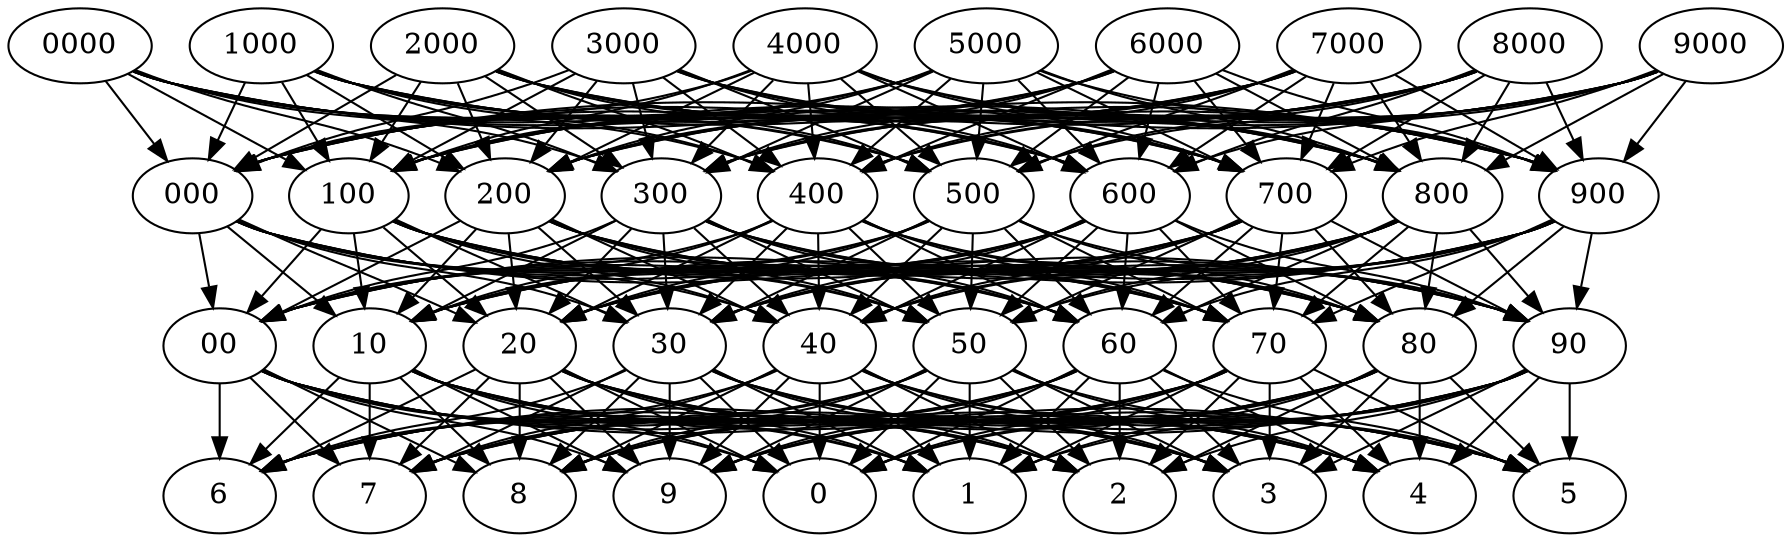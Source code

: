 digraph {
	ordering=in
	0000 -> {000 100 200 300 400 500 600 700 800 900}
	1000 -> {000 100 200 300 400 500 600 700 800 900}
	2000 -> {000 100 200 300 400 500 600 700 800 900}
	3000 -> {000 100 200 300 400 500 600 700 800 900}
	4000 -> {000 100 200 300 400 500 600 700 800 900}
	5000 -> {000 100 200 300 400 500 600 700 800 900}
	6000 -> {000 100 200 300 400 500 600 700 800 900}
	7000 -> {000 100 200 300 400 500 600 700 800 900}
	8000 -> {000 100 200 300 400 500 600 700 800 900}
	9000 -> {000 100 200 300 400 500 600 700 800 900}
	000 -> {00 10 20 30 40 50 60 70 80 90}
	100 -> {00 10 20 30 40 50 60 70 80 90}
	200 -> {00 10 20 30 40 50 60 70 80 90}
	300 -> {00 10 20 30 40 50 60 70 80 90}
	400 -> {00 10 20 30 40 50 60 70 80 90}
	500 -> {00 10 20 30 40 50 60 70 80 90}
	600 -> {00 10 20 30 40 50 60 70 80 90}
	700 -> {00 10 20 30 40 50 60 70 80 90}
	800 -> {00 10 20 30 40 50 60 70 80 90}
	900 -> {00 10 20 30 40 50 60 70 80 90}
	00 -> {0 1 2 3 4 5 6 7 8 9}
	10 -> {0 1 2 3 4 5 6 7 8 9}
	20 -> {0 1 2 3 4 5 6 7 8 9}
	30 -> {0 1 2 3 4 5 6 7 8 9}
	40 -> {0 1 2 3 4 5 6 7 8 9}
	50 -> {0 1 2 3 4 5 6 7 8 9}
	60 -> {0 1 2 3 4 5 6 7 8 9}
	70 -> {0 1 2 3 4 5 6 7 8 9}
	80 -> {0 1 2 3 4 5 6 7 8 9}
	90 -> {0 1 2 3 4 5 6 7 8 9}
	0-> {}
	1-> {}
	2-> {}
	3-> {}
	4-> {}
	5-> {}
	6-> {}
	7-> {}
	8-> {}
	9-> {}
}
